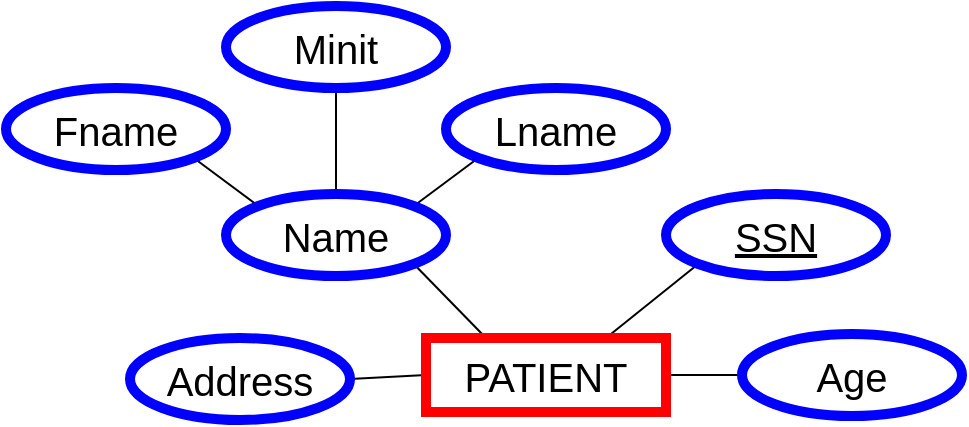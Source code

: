 <mxfile version="26.0.8" pages="9">
  <diagram name="Patient ER Model" id="GaRT7yHD2InhLc5ov3ME">
    <mxGraphModel dx="2066" dy="1147" grid="0" gridSize="10" guides="1" tooltips="1" connect="1" arrows="1" fold="1" page="0" pageScale="1" pageWidth="850" pageHeight="1100" math="0" shadow="0">
      <root>
        <mxCell id="0" />
        <mxCell id="1" parent="0" />
        <mxCell id="ku_li8XaRolx52DzUGt0-11" value="" style="endArrow=none;html=1;rounded=0;entryX=0;entryY=0;entryDx=0;entryDy=0;exitX=1;exitY=1;exitDx=0;exitDy=0;" parent="1" source="ku_li8XaRolx52DzUGt0-8" target="ku_li8XaRolx52DzUGt0-3" edge="1">
          <mxGeometry width="50" height="50" relative="1" as="geometry">
            <mxPoint x="-251" y="140" as="sourcePoint" />
            <mxPoint x="-201" y="90" as="targetPoint" />
          </mxGeometry>
        </mxCell>
        <mxCell id="ku_li8XaRolx52DzUGt0-13" value="" style="endArrow=none;html=1;rounded=0;entryX=0.5;entryY=0;entryDx=0;entryDy=0;exitX=0.5;exitY=1;exitDx=0;exitDy=0;" parent="1" source="ku_li8XaRolx52DzUGt0-7" target="ku_li8XaRolx52DzUGt0-3" edge="1">
          <mxGeometry width="50" height="50" relative="1" as="geometry">
            <mxPoint x="-196" y="71" as="sourcePoint" />
            <mxPoint x="-164" y="95" as="targetPoint" />
          </mxGeometry>
        </mxCell>
        <mxCell id="ku_li8XaRolx52DzUGt0-14" value="" style="endArrow=none;html=1;rounded=0;entryX=0;entryY=1;entryDx=0;entryDy=0;exitX=1;exitY=0;exitDx=0;exitDy=0;" parent="1" source="ku_li8XaRolx52DzUGt0-3" target="ku_li8XaRolx52DzUGt0-6" edge="1">
          <mxGeometry width="50" height="50" relative="1" as="geometry">
            <mxPoint x="-86" y="81" as="sourcePoint" />
            <mxPoint x="-54" y="105" as="targetPoint" />
          </mxGeometry>
        </mxCell>
        <mxCell id="ku_li8XaRolx52DzUGt0-15" value="" style="endArrow=none;html=1;rounded=0;entryX=0;entryY=0.5;entryDx=0;entryDy=0;exitX=1;exitY=0.5;exitDx=0;exitDy=0;" parent="1" source="ku_li8XaRolx52DzUGt0-5" target="ku_li8XaRolx52DzUGt0-1" edge="1">
          <mxGeometry width="50" height="50" relative="1" as="geometry">
            <mxPoint x="-86" y="95" as="sourcePoint" />
            <mxPoint x="-54" y="71" as="targetPoint" />
          </mxGeometry>
        </mxCell>
        <mxCell id="ku_li8XaRolx52DzUGt0-16" value="" style="endArrow=none;html=1;rounded=0;entryX=0.25;entryY=0;entryDx=0;entryDy=0;exitX=1;exitY=1;exitDx=0;exitDy=0;" parent="1" source="ku_li8XaRolx52DzUGt0-3" target="ku_li8XaRolx52DzUGt0-1" edge="1">
          <mxGeometry width="50" height="50" relative="1" as="geometry">
            <mxPoint x="-118" y="182" as="sourcePoint" />
            <mxPoint x="-80" y="180" as="targetPoint" />
          </mxGeometry>
        </mxCell>
        <mxCell id="ku_li8XaRolx52DzUGt0-17" value="" style="endArrow=none;html=1;rounded=0;entryX=0.75;entryY=0;entryDx=0;entryDy=0;exitX=0;exitY=1;exitDx=0;exitDy=0;" parent="1" source="ku_li8XaRolx52DzUGt0-2" target="ku_li8XaRolx52DzUGt0-1" edge="1">
          <mxGeometry width="50" height="50" relative="1" as="geometry">
            <mxPoint x="-86" y="124" as="sourcePoint" />
            <mxPoint x="-50" y="161" as="targetPoint" />
          </mxGeometry>
        </mxCell>
        <mxCell id="ku_li8XaRolx52DzUGt0-18" value="" style="endArrow=none;html=1;rounded=0;entryX=1;entryY=0.5;entryDx=0;entryDy=0;exitX=0;exitY=0.5;exitDx=0;exitDy=0;" parent="1" source="ku_li8XaRolx52DzUGt0-4" target="ku_li8XaRolx52DzUGt0-1" edge="1">
          <mxGeometry width="50" height="50" relative="1" as="geometry">
            <mxPoint x="56" y="124" as="sourcePoint" />
            <mxPoint x="10" y="161" as="targetPoint" />
          </mxGeometry>
        </mxCell>
        <mxCell id="ku_li8XaRolx52DzUGt0-1" value="PATIENT" style="rounded=0;whiteSpace=wrap;html=1;strokeColor=#FF0000;strokeWidth=5;shadow=0;fontSize=20" parent="1" vertex="1">
          <mxGeometry x="-90" y="151" width="120" height="37" as="geometry" />
        </mxCell>
        <mxCell id="ku_li8XaRolx52DzUGt0-2" value="&lt;u&gt;SSN&lt;/u&gt;" style="ellipse;whiteSpace=wrap;html=1;strokeColor=#0000FF;strokeWidth=5;fontSize=20" parent="1" vertex="1">
          <mxGeometry x="30" y="79" width="110" height="41" as="geometry" />
        </mxCell>
        <mxCell id="ku_li8XaRolx52DzUGt0-3" value="Name" style="ellipse;whiteSpace=wrap;html=1;strokeColor=#0000FF;strokeWidth=5;fontSize=20" parent="1" vertex="1">
          <mxGeometry x="-190" y="79" width="110" height="41" as="geometry" />
        </mxCell>
        <mxCell id="ku_li8XaRolx52DzUGt0-4" value="Age" style="ellipse;whiteSpace=wrap;html=1;strokeColor=#0000FF;strokeWidth=5;fontSize=20" parent="1" vertex="1">
          <mxGeometry x="68" y="149" width="110" height="41" as="geometry" />
        </mxCell>
        <mxCell id="ku_li8XaRolx52DzUGt0-5" value="Address" style="ellipse;whiteSpace=wrap;html=1;strokeColor=#0000FF;strokeWidth=5;fontSize=20" parent="1" vertex="1">
          <mxGeometry x="-238" y="151" width="110" height="41" as="geometry" />
        </mxCell>
        <mxCell id="ku_li8XaRolx52DzUGt0-6" value="Lname" style="ellipse;whiteSpace=wrap;html=1;strokeColor=#0000FF;strokeWidth=5;fontSize=20" parent="1" vertex="1">
          <mxGeometry x="-80" y="26" width="110" height="41" as="geometry" />
        </mxCell>
        <mxCell id="ku_li8XaRolx52DzUGt0-7" value="Minit" style="ellipse;whiteSpace=wrap;html=1;strokeColor=#0000FF;strokeWidth=5;fontSize=20" parent="1" vertex="1">
          <mxGeometry x="-190" y="-15" width="110" height="41" as="geometry" />
        </mxCell>
        <mxCell id="ku_li8XaRolx52DzUGt0-8" value="Fname" style="ellipse;whiteSpace=wrap;html=1;strokeColor=#0000FF;strokeWidth=5;fontSize=20" parent="1" vertex="1">
          <mxGeometry x="-300" y="26" width="110" height="41" as="geometry" />
        </mxCell>
      </root>
    </mxGraphModel>
  </diagram>
  <diagram id="Y5JDtpwPqsiEIeIYYd1o" name="Doctor ER Model">
    <mxGraphModel dx="2066" dy="1147" grid="0" gridSize="10" guides="1" tooltips="1" connect="1" arrows="1" fold="1" page="0" pageScale="1" pageWidth="850" pageHeight="1100" math="0" shadow="0">
      <root>
        <mxCell id="0" />
        <mxCell id="1" parent="0" />
        <mxCell id="_ArAhLPcBJFyJJ0UEvwg-1" value="" style="endArrow=none;html=1;rounded=0;entryX=0;entryY=0;entryDx=0;entryDy=0;exitX=1;exitY=1;exitDx=0;exitDy=0;" parent="1" source="_ArAhLPcBJFyJJ0UEvwg-15" target="_ArAhLPcBJFyJJ0UEvwg-10" edge="1">
          <mxGeometry width="50" height="50" relative="1" as="geometry">
            <mxPoint x="-251" y="140" as="sourcePoint" />
            <mxPoint x="-201" y="90" as="targetPoint" />
          </mxGeometry>
        </mxCell>
        <mxCell id="_ArAhLPcBJFyJJ0UEvwg-2" value="" style="endArrow=none;html=1;rounded=0;entryX=0.5;entryY=0;entryDx=0;entryDy=0;exitX=0.5;exitY=1;exitDx=0;exitDy=0;" parent="1" source="_ArAhLPcBJFyJJ0UEvwg-14" target="_ArAhLPcBJFyJJ0UEvwg-10" edge="1">
          <mxGeometry width="50" height="50" relative="1" as="geometry">
            <mxPoint x="-196" y="71" as="sourcePoint" />
            <mxPoint x="-164" y="95" as="targetPoint" />
          </mxGeometry>
        </mxCell>
        <mxCell id="_ArAhLPcBJFyJJ0UEvwg-3" value="" style="endArrow=none;html=1;rounded=0;entryX=0;entryY=1;entryDx=0;entryDy=0;exitX=1;exitY=0;exitDx=0;exitDy=0;" parent="1" source="_ArAhLPcBJFyJJ0UEvwg-10" target="_ArAhLPcBJFyJJ0UEvwg-13" edge="1">
          <mxGeometry width="50" height="50" relative="1" as="geometry">
            <mxPoint x="-86" y="81" as="sourcePoint" />
            <mxPoint x="-54" y="105" as="targetPoint" />
          </mxGeometry>
        </mxCell>
        <mxCell id="_ArAhLPcBJFyJJ0UEvwg-4" value="" style="endArrow=none;html=1;rounded=0;entryX=0;entryY=0.5;entryDx=0;entryDy=0;exitX=1;exitY=0.5;exitDx=0;exitDy=0;" parent="1" source="_ArAhLPcBJFyJJ0UEvwg-12" target="_ArAhLPcBJFyJJ0UEvwg-8" edge="1">
          <mxGeometry width="50" height="50" relative="1" as="geometry">
            <mxPoint x="-86" y="95" as="sourcePoint" />
            <mxPoint x="-54" y="71" as="targetPoint" />
          </mxGeometry>
        </mxCell>
        <mxCell id="_ArAhLPcBJFyJJ0UEvwg-5" value="" style="endArrow=none;html=1;rounded=0;entryX=0.25;entryY=0;entryDx=0;entryDy=0;exitX=1;exitY=1;exitDx=0;exitDy=0;" parent="1" source="_ArAhLPcBJFyJJ0UEvwg-10" target="_ArAhLPcBJFyJJ0UEvwg-8" edge="1">
          <mxGeometry width="50" height="50" relative="1" as="geometry">
            <mxPoint x="-118" y="182" as="sourcePoint" />
            <mxPoint x="-80" y="180" as="targetPoint" />
          </mxGeometry>
        </mxCell>
        <mxCell id="_ArAhLPcBJFyJJ0UEvwg-6" value="" style="endArrow=none;html=1;rounded=0;entryX=0.75;entryY=0;entryDx=0;entryDy=0;exitX=0;exitY=1;exitDx=0;exitDy=0;" parent="1" source="_ArAhLPcBJFyJJ0UEvwg-9" target="_ArAhLPcBJFyJJ0UEvwg-8" edge="1">
          <mxGeometry width="50" height="50" relative="1" as="geometry">
            <mxPoint x="-86" y="124" as="sourcePoint" />
            <mxPoint x="-50" y="161" as="targetPoint" />
          </mxGeometry>
        </mxCell>
        <mxCell id="_ArAhLPcBJFyJJ0UEvwg-7" value="" style="endArrow=none;html=1;rounded=0;entryX=1;entryY=0.5;entryDx=0;entryDy=0;exitX=0;exitY=0.5;exitDx=0;exitDy=0;" parent="1" source="_ArAhLPcBJFyJJ0UEvwg-11" target="_ArAhLPcBJFyJJ0UEvwg-8" edge="1">
          <mxGeometry width="50" height="50" relative="1" as="geometry">
            <mxPoint x="56" y="124" as="sourcePoint" />
            <mxPoint x="10" y="161" as="targetPoint" />
          </mxGeometry>
        </mxCell>
        <mxCell id="_ArAhLPcBJFyJJ0UEvwg-8" value="DOCTOR" style="rounded=0;whiteSpace=wrap;html=1;strokeColor=#FF0000;strokeWidth=5;shadow=0;fontSize=20" parent="1" vertex="1">
          <mxGeometry x="-90" y="151" width="120" height="37" as="geometry" />
        </mxCell>
        <mxCell id="_ArAhLPcBJFyJJ0UEvwg-9" value="&lt;u&gt;SSN&lt;/u&gt;" style="ellipse;whiteSpace=wrap;html=1;strokeColor=#0000FF;strokeWidth=5;fontSize=20" parent="1" vertex="1">
          <mxGeometry x="30" y="79" width="110" height="41" as="geometry" />
        </mxCell>
        <mxCell id="_ArAhLPcBJFyJJ0UEvwg-10" value="Name" style="ellipse;whiteSpace=wrap;html=1;strokeColor=#0000FF;strokeWidth=5;fontSize=20" parent="1" vertex="1">
          <mxGeometry x="-190" y="79" width="110" height="41" as="geometry" />
        </mxCell>
        <mxCell id="_ArAhLPcBJFyJJ0UEvwg-11" value="Specialty" style="ellipse;whiteSpace=wrap;html=1;strokeColor=#0000FF;strokeWidth=5;fontSize=20" parent="1" vertex="1">
          <mxGeometry x="68" y="149" width="110" height="41" as="geometry" />
        </mxCell>
        <mxCell id="_ArAhLPcBJFyJJ0UEvwg-12" value="YrsExperience" style="ellipse;whiteSpace=wrap;html=1;strokeColor=#0000FF;strokeWidth=5;fontSize=20" parent="1" vertex="1">
          <mxGeometry x="-286" y="151" width="158" height="41" as="geometry" />
        </mxCell>
        <mxCell id="_ArAhLPcBJFyJJ0UEvwg-13" value="Lname" style="ellipse;whiteSpace=wrap;html=1;strokeColor=#0000FF;strokeWidth=5;fontSize=20" parent="1" vertex="1">
          <mxGeometry x="-80" y="26" width="110" height="41" as="geometry" />
        </mxCell>
        <mxCell id="_ArAhLPcBJFyJJ0UEvwg-14" value="Minit" style="ellipse;whiteSpace=wrap;html=1;strokeColor=#0000FF;strokeWidth=5;fontSize=20" parent="1" vertex="1">
          <mxGeometry x="-190" y="-15" width="110" height="41" as="geometry" />
        </mxCell>
        <mxCell id="_ArAhLPcBJFyJJ0UEvwg-15" value="Fname" style="ellipse;whiteSpace=wrap;html=1;strokeColor=#0000FF;strokeWidth=5;fontSize=20" parent="1" vertex="1">
          <mxGeometry x="-300" y="26" width="110" height="41" as="geometry" />
        </mxCell>
      </root>
    </mxGraphModel>
  </diagram>
  <diagram id="tFVcGM7qBd2msJeawv6Y" name="Pharmacy ER Model">
    <mxGraphModel dx="1426" dy="747" grid="1" gridSize="10" guides="1" tooltips="1" connect="1" arrows="1" fold="1" page="1" pageScale="1" pageWidth="850" pageHeight="1100" math="0" shadow="0">
      <root>
        <mxCell id="0" />
        <mxCell id="1" parent="0" />
        <mxCell id="OzTdg4Km_PaCVCI8IC46-4" value="" style="endArrow=none;html=1;rounded=0;entryX=0;entryY=0;entryDx=0;entryDy=0;exitX=1;exitY=1;exitDx=0;exitDy=0;" parent="1" source="OzTdg4Km_PaCVCI8IC46-12" target="OzTdg4Km_PaCVCI8IC46-8" edge="1">
          <mxGeometry width="50" height="50" relative="1" as="geometry">
            <mxPoint x="314" y="375" as="sourcePoint" />
            <mxPoint x="346" y="351" as="targetPoint" />
          </mxGeometry>
        </mxCell>
        <mxCell id="OzTdg4Km_PaCVCI8IC46-5" value="" style="endArrow=none;html=1;rounded=0;entryX=0.5;entryY=0;entryDx=0;entryDy=0;exitX=0.5;exitY=1;exitDx=0;exitDy=0;" parent="1" source="OzTdg4Km_PaCVCI8IC46-10" target="OzTdg4Km_PaCVCI8IC46-8" edge="1">
          <mxGeometry width="50" height="50" relative="1" as="geometry">
            <mxPoint x="282" y="462" as="sourcePoint" />
            <mxPoint x="320" y="460" as="targetPoint" />
          </mxGeometry>
        </mxCell>
        <mxCell id="OzTdg4Km_PaCVCI8IC46-7" value="" style="endArrow=none;html=1;rounded=0;entryX=1;entryY=0;entryDx=0;entryDy=0;exitX=0;exitY=1;exitDx=0;exitDy=0;" parent="1" source="OzTdg4Km_PaCVCI8IC46-11" target="OzTdg4Km_PaCVCI8IC46-8" edge="1">
          <mxGeometry width="50" height="50" relative="1" as="geometry">
            <mxPoint x="456" y="404" as="sourcePoint" />
            <mxPoint x="410" y="441" as="targetPoint" />
          </mxGeometry>
        </mxCell>
        <mxCell id="OzTdg4Km_PaCVCI8IC46-8" value="PHARMACY" style="rounded=0;whiteSpace=wrap;html=1;strokeColor=#FF0000;strokeWidth=5;shadow=0;fontSize=20" parent="1" vertex="1">
          <mxGeometry x="310" y="431" width="120" height="37" as="geometry" />
        </mxCell>
        <mxCell id="OzTdg4Km_PaCVCI8IC46-10" value="Name" style="ellipse;whiteSpace=wrap;html=1;strokeColor=#0000FF;strokeWidth=5;fontSize=20" parent="1" vertex="1">
          <mxGeometry x="315" y="350" width="110" height="41" as="geometry" />
        </mxCell>
        <mxCell id="OzTdg4Km_PaCVCI8IC46-11" value="PhoneNum" style="ellipse;whiteSpace=wrap;html=1;strokeColor=#0000FF;strokeWidth=5;fontSize=20" parent="1" vertex="1">
          <mxGeometry x="450" y="350" width="120" height="41" as="geometry" />
        </mxCell>
        <mxCell id="OzTdg4Km_PaCVCI8IC46-12" value="&lt;u&gt;Address&lt;/u&gt;" style="ellipse;whiteSpace=wrap;html=1;strokeColor=#0000FF;strokeWidth=5;fontSize=20" parent="1" vertex="1">
          <mxGeometry x="180" y="350" width="110" height="41" as="geometry" />
        </mxCell>
      </root>
    </mxGraphModel>
  </diagram>
  <diagram id="LaqFRM5St9zyfDmB8JcZ" name="Drug ER Model">
    <mxGraphModel dx="1426" dy="747" grid="1" gridSize="10" guides="1" tooltips="1" connect="1" arrows="1" fold="1" page="1" pageScale="1" pageWidth="850" pageHeight="1100" math="0" shadow="0">
      <root>
        <mxCell id="0" />
        <mxCell id="1" parent="0" />
        <mxCell id="iIO4CcfeRFO7P4AWn61H-5" value="" style="endArrow=none;html=1;rounded=0;entryX=0.25;entryY=0;entryDx=0;entryDy=0;exitX=1;exitY=1;exitDx=0;exitDy=0;" edge="1" parent="1" source="iIO4CcfeRFO7P4AWn61H-10" target="iIO4CcfeRFO7P4AWn61H-8">
          <mxGeometry width="50" height="50" relative="1" as="geometry">
            <mxPoint x="352" y="563" as="sourcePoint" />
            <mxPoint x="390" y="561" as="targetPoint" />
          </mxGeometry>
        </mxCell>
        <mxCell id="iIO4CcfeRFO7P4AWn61H-6" value="" style="endArrow=none;html=1;rounded=0;entryX=0.75;entryY=0;entryDx=0;entryDy=0;exitX=0;exitY=1;exitDx=0;exitDy=0;" edge="1" parent="1" source="iIO4CcfeRFO7P4AWn61H-9" target="iIO4CcfeRFO7P4AWn61H-8">
          <mxGeometry width="50" height="50" relative="1" as="geometry">
            <mxPoint x="384" y="505" as="sourcePoint" />
            <mxPoint x="420" y="542" as="targetPoint" />
          </mxGeometry>
        </mxCell>
        <mxCell id="iIO4CcfeRFO7P4AWn61H-8" value="DRUG" style="rounded=0;whiteSpace=wrap;html=1;strokeColor=#FF0000;strokeWidth=5;shadow=0;fontSize=20" vertex="1" parent="1">
          <mxGeometry x="380" y="532" width="120" height="37" as="geometry" />
        </mxCell>
        <mxCell id="iIO4CcfeRFO7P4AWn61H-9" value="Formula" style="ellipse;whiteSpace=wrap;html=1;strokeColor=#0000FF;strokeWidth=5;fontSize=20" vertex="1" parent="1">
          <mxGeometry x="500" y="460" width="110" height="41" as="geometry" />
        </mxCell>
        <mxCell id="iIO4CcfeRFO7P4AWn61H-10" value="&lt;u&gt;TradeName&lt;/u&gt;" style="ellipse;whiteSpace=wrap;html=1;strokeColor=#0000FF;strokeWidth=5;fontSize=20" vertex="1" parent="1">
          <mxGeometry x="270" y="460" width="120" height="41" as="geometry" />
        </mxCell>
      </root>
    </mxGraphModel>
  </diagram>
  <diagram id="FJSslsdgjY3eocJ4cvBO" name="Pharm_Company ER Model">
    <mxGraphModel dx="1426" dy="747" grid="1" gridSize="10" guides="1" tooltips="1" connect="1" arrows="1" fold="1" page="1" pageScale="1" pageWidth="850" pageHeight="1100" math="0" shadow="0">
      <root>
        <mxCell id="0" />
        <mxCell id="1" parent="0" />
        <mxCell id="E57EeAnTir0jbj_7EDZm-1" value="" style="endArrow=none;html=1;rounded=0;entryX=0.25;entryY=0;entryDx=0;entryDy=0;exitX=1;exitY=1;exitDx=0;exitDy=0;" edge="1" parent="1" source="E57EeAnTir0jbj_7EDZm-5" target="E57EeAnTir0jbj_7EDZm-3">
          <mxGeometry width="50" height="50" relative="1" as="geometry">
            <mxPoint x="322" y="599" as="sourcePoint" />
            <mxPoint x="360" y="597" as="targetPoint" />
          </mxGeometry>
        </mxCell>
        <mxCell id="E57EeAnTir0jbj_7EDZm-2" value="" style="endArrow=none;html=1;rounded=0;entryX=0.75;entryY=0;entryDx=0;entryDy=0;exitX=0;exitY=1;exitDx=0;exitDy=0;" edge="1" parent="1" source="E57EeAnTir0jbj_7EDZm-4" target="E57EeAnTir0jbj_7EDZm-3">
          <mxGeometry width="50" height="50" relative="1" as="geometry">
            <mxPoint x="354" y="541" as="sourcePoint" />
            <mxPoint x="390" y="578" as="targetPoint" />
          </mxGeometry>
        </mxCell>
        <mxCell id="E57EeAnTir0jbj_7EDZm-3" value="PHARM_COMPANY" style="rounded=0;whiteSpace=wrap;html=1;strokeColor=#FF0000;strokeWidth=5;shadow=0;fontSize=20" vertex="1" parent="1">
          <mxGeometry x="324" y="568" width="190" height="37" as="geometry" />
        </mxCell>
        <mxCell id="E57EeAnTir0jbj_7EDZm-4" value="&lt;u&gt;Name&lt;/u&gt;" style="ellipse;whiteSpace=wrap;html=1;strokeColor=#0000FF;strokeWidth=5;fontSize=20" vertex="1" parent="1">
          <mxGeometry x="470" y="496" width="110" height="41" as="geometry" />
        </mxCell>
        <mxCell id="E57EeAnTir0jbj_7EDZm-5" value="PhoneNum" style="ellipse;whiteSpace=wrap;html=1;strokeColor=#0000FF;strokeWidth=5;fontSize=20" vertex="1" parent="1">
          <mxGeometry x="240" y="496" width="120" height="41" as="geometry" />
        </mxCell>
      </root>
    </mxGraphModel>
  </diagram>
  <diagram id="HQCrpw1pRxt-ngbdVQ6n" name="Patient Doctor Relationship">
    <mxGraphModel dx="2276" dy="1847" grid="1" gridSize="10" guides="1" tooltips="1" connect="1" arrows="1" fold="1" page="1" pageScale="1" pageWidth="850" pageHeight="1100" math="0" shadow="0">
      <root>
        <mxCell id="0" />
        <mxCell id="1" parent="0" />
        <mxCell id="TQYYoZ678dQfiH2W4duZ-16" value="" style="endArrow=none;html=1;rounded=0;exitX=1;exitY=0.5;exitDx=0;exitDy=0;entryX=0;entryY=0.5;entryDx=0;entryDy=0;shape=link;" edge="1" parent="1" target="TQYYoZ678dQfiH2W4duZ-8">
          <mxGeometry width="50" height="50" relative="1" as="geometry">
            <mxPoint x="400" y="169.5" as="sourcePoint" />
            <mxPoint x="170" y="180" as="targetPoint" />
          </mxGeometry>
        </mxCell>
        <mxCell id="TQYYoZ678dQfiH2W4duZ-19" value="N" style="edgeLabel;html=1;align=center;verticalAlign=middle;resizable=0;points=[];fontSize=20;" vertex="1" connectable="0" parent="TQYYoZ678dQfiH2W4duZ-16">
          <mxGeometry x="-0.175" relative="1" as="geometry">
            <mxPoint x="-8" y="-18" as="offset" />
          </mxGeometry>
        </mxCell>
        <mxCell id="yfL6JUZIZkKFRTcqv0q2-1" value="" style="endArrow=none;html=1;rounded=0;exitX=1;exitY=0.5;exitDx=0;exitDy=0;entryX=0;entryY=0.5;entryDx=0;entryDy=0;shape=link;" edge="1" parent="1" source="QLpQPgBViG24llPX7Iwd-8" target="QLpQPgBViG24llPX7Iwd-16">
          <mxGeometry width="50" height="50" relative="1" as="geometry">
            <mxPoint x="50" y="180" as="sourcePoint" />
            <mxPoint x="100" y="130" as="targetPoint" />
          </mxGeometry>
        </mxCell>
        <mxCell id="TQYYoZ678dQfiH2W4duZ-17" value="1" style="edgeLabel;html=1;align=center;verticalAlign=middle;resizable=0;points=[];fontSize=20;" vertex="1" connectable="0" parent="yfL6JUZIZkKFRTcqv0q2-1">
          <mxGeometry x="-0.2" relative="1" as="geometry">
            <mxPoint x="28" y="-18" as="offset" />
          </mxGeometry>
        </mxCell>
        <mxCell id="QLpQPgBViG24llPX7Iwd-1" value="" style="endArrow=none;html=1;rounded=0;entryX=0;entryY=0;entryDx=0;entryDy=0;exitX=1;exitY=1;exitDx=0;exitDy=0;" edge="1" parent="1" source="QLpQPgBViG24llPX7Iwd-15" target="QLpQPgBViG24llPX7Iwd-10">
          <mxGeometry width="50" height="50" relative="1" as="geometry">
            <mxPoint x="-181" y="125" as="sourcePoint" />
            <mxPoint x="-131" y="75" as="targetPoint" />
          </mxGeometry>
        </mxCell>
        <mxCell id="QLpQPgBViG24llPX7Iwd-2" value="" style="endArrow=none;html=1;rounded=0;entryX=0.5;entryY=0;entryDx=0;entryDy=0;exitX=0.5;exitY=1;exitDx=0;exitDy=0;" edge="1" parent="1" source="QLpQPgBViG24llPX7Iwd-14" target="QLpQPgBViG24llPX7Iwd-10">
          <mxGeometry width="50" height="50" relative="1" as="geometry">
            <mxPoint x="-126" y="56" as="sourcePoint" />
            <mxPoint x="-94" y="80" as="targetPoint" />
          </mxGeometry>
        </mxCell>
        <mxCell id="QLpQPgBViG24llPX7Iwd-3" value="" style="endArrow=none;html=1;rounded=0;entryX=0;entryY=1;entryDx=0;entryDy=0;exitX=1;exitY=0;exitDx=0;exitDy=0;" edge="1" parent="1" source="QLpQPgBViG24llPX7Iwd-10" target="QLpQPgBViG24llPX7Iwd-13">
          <mxGeometry width="50" height="50" relative="1" as="geometry">
            <mxPoint x="-16" y="66" as="sourcePoint" />
            <mxPoint x="16" y="90" as="targetPoint" />
          </mxGeometry>
        </mxCell>
        <mxCell id="QLpQPgBViG24llPX7Iwd-4" value="" style="endArrow=none;html=1;rounded=0;entryX=0;entryY=0.5;entryDx=0;entryDy=0;exitX=1;exitY=0.5;exitDx=0;exitDy=0;" edge="1" parent="1" source="QLpQPgBViG24llPX7Iwd-12" target="QLpQPgBViG24llPX7Iwd-8">
          <mxGeometry width="50" height="50" relative="1" as="geometry">
            <mxPoint x="-36" y="95" as="sourcePoint" />
            <mxPoint x="-4" y="71" as="targetPoint" />
          </mxGeometry>
        </mxCell>
        <mxCell id="QLpQPgBViG24llPX7Iwd-5" value="" style="endArrow=none;html=1;rounded=0;entryX=0.25;entryY=0;entryDx=0;entryDy=0;exitX=1;exitY=1;exitDx=0;exitDy=0;" edge="1" parent="1" source="QLpQPgBViG24llPX7Iwd-10" target="QLpQPgBViG24llPX7Iwd-8">
          <mxGeometry width="50" height="50" relative="1" as="geometry">
            <mxPoint x="-68" y="182" as="sourcePoint" />
            <mxPoint x="-30" y="180" as="targetPoint" />
          </mxGeometry>
        </mxCell>
        <mxCell id="QLpQPgBViG24llPX7Iwd-6" value="" style="endArrow=none;html=1;rounded=0;entryX=0.25;entryY=1;entryDx=0;entryDy=0;exitX=1;exitY=0;exitDx=0;exitDy=0;" edge="1" parent="1" source="QLpQPgBViG24llPX7Iwd-9" target="QLpQPgBViG24llPX7Iwd-8">
          <mxGeometry width="50" height="50" relative="1" as="geometry">
            <mxPoint x="-36" y="124" as="sourcePoint" />
            <mxPoint y="161" as="targetPoint" />
          </mxGeometry>
        </mxCell>
        <mxCell id="QLpQPgBViG24llPX7Iwd-7" value="" style="endArrow=none;html=1;rounded=0;exitX=0.5;exitY=0;exitDx=0;exitDy=0;entryX=0.75;entryY=1;entryDx=0;entryDy=0;" edge="1" parent="1" source="QLpQPgBViG24llPX7Iwd-11" target="QLpQPgBViG24llPX7Iwd-8">
          <mxGeometry width="50" height="50" relative="1" as="geometry">
            <mxPoint x="106" y="124" as="sourcePoint" />
            <mxPoint x="50" y="200" as="targetPoint" />
          </mxGeometry>
        </mxCell>
        <mxCell id="QLpQPgBViG24llPX7Iwd-8" value="PATIENT" style="rounded=0;whiteSpace=wrap;html=1;strokeColor=#FF0000;strokeWidth=5;shadow=0;fontSize=20" vertex="1" parent="1">
          <mxGeometry x="-40" y="151" width="120" height="37" as="geometry" />
        </mxCell>
        <mxCell id="QLpQPgBViG24llPX7Iwd-9" value="&lt;u&gt;SSN&lt;/u&gt;" style="ellipse;whiteSpace=wrap;html=1;strokeColor=#0000FF;strokeWidth=5;fontSize=20" vertex="1" parent="1">
          <mxGeometry x="-140" y="230" width="110" height="41" as="geometry" />
        </mxCell>
        <mxCell id="QLpQPgBViG24llPX7Iwd-10" value="Name" style="ellipse;whiteSpace=wrap;html=1;strokeColor=#0000FF;strokeWidth=5;fontSize=20" vertex="1" parent="1">
          <mxGeometry x="-120" y="64" width="110" height="41" as="geometry" />
        </mxCell>
        <mxCell id="QLpQPgBViG24llPX7Iwd-11" value="Age" style="ellipse;whiteSpace=wrap;html=1;strokeColor=#0000FF;strokeWidth=5;fontSize=20" vertex="1" parent="1">
          <mxGeometry x="-10" y="230" width="110" height="41" as="geometry" />
        </mxCell>
        <mxCell id="QLpQPgBViG24llPX7Iwd-12" value="Address" style="ellipse;whiteSpace=wrap;html=1;strokeColor=#0000FF;strokeWidth=5;fontSize=20" vertex="1" parent="1">
          <mxGeometry x="-188" y="149" width="110" height="41" as="geometry" />
        </mxCell>
        <mxCell id="QLpQPgBViG24llPX7Iwd-13" value="Lname" style="ellipse;whiteSpace=wrap;html=1;strokeColor=#0000FF;strokeWidth=5;fontSize=20" vertex="1" parent="1">
          <mxGeometry x="-10" y="11" width="110" height="41" as="geometry" />
        </mxCell>
        <mxCell id="QLpQPgBViG24llPX7Iwd-14" value="Minit" style="ellipse;whiteSpace=wrap;html=1;strokeColor=#0000FF;strokeWidth=5;fontSize=20" vertex="1" parent="1">
          <mxGeometry x="-120" y="-30" width="110" height="41" as="geometry" />
        </mxCell>
        <mxCell id="QLpQPgBViG24llPX7Iwd-15" value="Fname" style="ellipse;whiteSpace=wrap;html=1;strokeColor=#0000FF;strokeWidth=5;fontSize=20" vertex="1" parent="1">
          <mxGeometry x="-230" y="11" width="110" height="41" as="geometry" />
        </mxCell>
        <mxCell id="QLpQPgBViG24llPX7Iwd-16" value="PRIMARY_DOCTOR" style="rhombus;whiteSpace=wrap;html=1;strokeColor=light-dark(#EE12CE,#FFFFFF);strokeWidth=5;fontSize=20" vertex="1" parent="1">
          <mxGeometry x="160" y="103.75" width="240" height="131.5" as="geometry" />
        </mxCell>
        <mxCell id="TQYYoZ678dQfiH2W4duZ-1" value="" style="endArrow=none;html=1;rounded=0;entryX=0;entryY=0;entryDx=0;entryDy=0;exitX=1;exitY=1;exitDx=0;exitDy=0;" edge="1" parent="1" source="TQYYoZ678dQfiH2W4duZ-15" target="TQYYoZ678dQfiH2W4duZ-10">
          <mxGeometry width="50" height="50" relative="1" as="geometry">
            <mxPoint x="409" y="135" as="sourcePoint" />
            <mxPoint x="459" y="85" as="targetPoint" />
          </mxGeometry>
        </mxCell>
        <mxCell id="TQYYoZ678dQfiH2W4duZ-2" value="" style="endArrow=none;html=1;rounded=0;entryX=0.5;entryY=0;entryDx=0;entryDy=0;exitX=0.5;exitY=1;exitDx=0;exitDy=0;" edge="1" parent="1" source="TQYYoZ678dQfiH2W4duZ-14" target="TQYYoZ678dQfiH2W4duZ-10">
          <mxGeometry width="50" height="50" relative="1" as="geometry">
            <mxPoint x="464" y="66" as="sourcePoint" />
            <mxPoint x="496" y="90" as="targetPoint" />
          </mxGeometry>
        </mxCell>
        <mxCell id="TQYYoZ678dQfiH2W4duZ-3" value="" style="endArrow=none;html=1;rounded=0;entryX=0;entryY=1;entryDx=0;entryDy=0;exitX=1;exitY=0;exitDx=0;exitDy=0;" edge="1" parent="1" source="TQYYoZ678dQfiH2W4duZ-10" target="TQYYoZ678dQfiH2W4duZ-13">
          <mxGeometry width="50" height="50" relative="1" as="geometry">
            <mxPoint x="574" y="76" as="sourcePoint" />
            <mxPoint x="606" y="100" as="targetPoint" />
          </mxGeometry>
        </mxCell>
        <mxCell id="TQYYoZ678dQfiH2W4duZ-4" value="" style="endArrow=none;html=1;rounded=0;entryX=0.25;entryY=1;entryDx=0;entryDy=0;exitX=1;exitY=0;exitDx=0;exitDy=0;" edge="1" parent="1" source="TQYYoZ678dQfiH2W4duZ-12" target="TQYYoZ678dQfiH2W4duZ-8">
          <mxGeometry width="50" height="50" relative="1" as="geometry">
            <mxPoint x="484" y="91" as="sourcePoint" />
            <mxPoint x="516" y="67" as="targetPoint" />
          </mxGeometry>
        </mxCell>
        <mxCell id="TQYYoZ678dQfiH2W4duZ-5" value="" style="endArrow=none;html=1;rounded=0;entryX=0.5;entryY=0;entryDx=0;entryDy=0;exitX=0.5;exitY=1;exitDx=0;exitDy=0;" edge="1" parent="1" source="TQYYoZ678dQfiH2W4duZ-10" target="TQYYoZ678dQfiH2W4duZ-8">
          <mxGeometry width="50" height="50" relative="1" as="geometry">
            <mxPoint x="452" y="178" as="sourcePoint" />
            <mxPoint x="490" y="176" as="targetPoint" />
          </mxGeometry>
        </mxCell>
        <mxCell id="TQYYoZ678dQfiH2W4duZ-6" value="" style="endArrow=none;html=1;rounded=0;entryX=1;entryY=0.5;entryDx=0;entryDy=0;exitX=0;exitY=0.5;exitDx=0;exitDy=0;" edge="1" parent="1" source="TQYYoZ678dQfiH2W4duZ-9" target="TQYYoZ678dQfiH2W4duZ-8">
          <mxGeometry width="50" height="50" relative="1" as="geometry">
            <mxPoint x="484" y="120" as="sourcePoint" />
            <mxPoint x="520" y="157" as="targetPoint" />
          </mxGeometry>
        </mxCell>
        <mxCell id="TQYYoZ678dQfiH2W4duZ-7" value="" style="endArrow=none;html=1;rounded=0;entryX=0.75;entryY=1;entryDx=0;entryDy=0;exitX=0;exitY=0;exitDx=0;exitDy=0;" edge="1" parent="1" source="TQYYoZ678dQfiH2W4duZ-11" target="TQYYoZ678dQfiH2W4duZ-8">
          <mxGeometry width="50" height="50" relative="1" as="geometry">
            <mxPoint x="626" y="120" as="sourcePoint" />
            <mxPoint x="580" y="157" as="targetPoint" />
          </mxGeometry>
        </mxCell>
        <mxCell id="TQYYoZ678dQfiH2W4duZ-8" value="DOCTOR" style="rounded=0;whiteSpace=wrap;html=1;strokeColor=#FF0000;strokeWidth=5;shadow=0;fontSize=20" vertex="1" parent="1">
          <mxGeometry x="480" y="151" width="120" height="37" as="geometry" />
        </mxCell>
        <mxCell id="TQYYoZ678dQfiH2W4duZ-9" value="&lt;u&gt;SSN&lt;/u&gt;" style="ellipse;whiteSpace=wrap;html=1;strokeColor=#0000FF;strokeWidth=5;fontSize=20" vertex="1" parent="1">
          <mxGeometry x="630" y="149" width="110" height="41" as="geometry" />
        </mxCell>
        <mxCell id="TQYYoZ678dQfiH2W4duZ-10" value="Name" style="ellipse;whiteSpace=wrap;html=1;strokeColor=#0000FF;strokeWidth=5;fontSize=20" vertex="1" parent="1">
          <mxGeometry x="470" y="74" width="110" height="41" as="geometry" />
        </mxCell>
        <mxCell id="TQYYoZ678dQfiH2W4duZ-11" value="Specialty" style="ellipse;whiteSpace=wrap;html=1;strokeColor=#0000FF;strokeWidth=5;fontSize=20" vertex="1" parent="1">
          <mxGeometry x="580" y="230" width="110" height="41" as="geometry" />
        </mxCell>
        <mxCell id="TQYYoZ678dQfiH2W4duZ-12" value="YrsExperience" style="ellipse;whiteSpace=wrap;html=1;strokeColor=#0000FF;strokeWidth=5;fontSize=20" vertex="1" parent="1">
          <mxGeometry x="390" y="230" width="158" height="41" as="geometry" />
        </mxCell>
        <mxCell id="TQYYoZ678dQfiH2W4duZ-13" value="Lname" style="ellipse;whiteSpace=wrap;html=1;strokeColor=#0000FF;strokeWidth=5;fontSize=20" vertex="1" parent="1">
          <mxGeometry x="580" y="21" width="110" height="41" as="geometry" />
        </mxCell>
        <mxCell id="TQYYoZ678dQfiH2W4duZ-14" value="Minit" style="ellipse;whiteSpace=wrap;html=1;strokeColor=#0000FF;strokeWidth=5;fontSize=20" vertex="1" parent="1">
          <mxGeometry x="470" y="-20" width="110" height="41" as="geometry" />
        </mxCell>
        <mxCell id="TQYYoZ678dQfiH2W4duZ-15" value="Fname" style="ellipse;whiteSpace=wrap;html=1;strokeColor=#0000FF;strokeWidth=5;fontSize=20" vertex="1" parent="1">
          <mxGeometry x="360" y="21" width="110" height="41" as="geometry" />
        </mxCell>
      </root>
    </mxGraphModel>
  </diagram>
  <diagram id="9CXUynUHAcJfRIznuB2V" name="Pharmacy Drug Relationship">
    <mxGraphModel dx="2276" dy="747" grid="1" gridSize="10" guides="1" tooltips="1" connect="1" arrows="1" fold="1" page="1" pageScale="1" pageWidth="850" pageHeight="1100" math="0" shadow="0">
      <root>
        <mxCell id="0" />
        <mxCell id="1" parent="0" />
        <mxCell id="opF8d5PxlfySA1WAjvoY-1" value="" style="endArrow=none;html=1;rounded=0;exitX=1;exitY=0.5;exitDx=0;exitDy=0;entryX=0;entryY=0.5;entryDx=0;entryDy=0;" edge="1" parent="1" source="mXORloEy8SjalJCC5QLW-4" target="K_BKSZiybISKc71cixDu-1">
          <mxGeometry width="50" height="50" relative="1" as="geometry">
            <mxPoint x="80" y="170" as="sourcePoint" />
            <mxPoint x="160" y="170" as="targetPoint" />
          </mxGeometry>
        </mxCell>
        <mxCell id="opF8d5PxlfySA1WAjvoY-2" value="N" style="edgeLabel;html=1;align=center;verticalAlign=middle;resizable=0;points=[];fontSize=20;" vertex="1" connectable="0" parent="opF8d5PxlfySA1WAjvoY-1">
          <mxGeometry x="-0.2" relative="1" as="geometry">
            <mxPoint x="28" y="-18" as="offset" />
          </mxGeometry>
        </mxCell>
        <mxCell id="opF8d5PxlfySA1WAjvoY-3" value="" style="endArrow=none;html=1;rounded=0;exitX=0;exitY=0.5;exitDx=0;exitDy=0;" edge="1" parent="1" source="K9mMDOWby0U6XcUwEBsY-3" target="K_BKSZiybISKc71cixDu-1">
          <mxGeometry width="50" height="50" relative="1" as="geometry">
            <mxPoint x="90" y="180" as="sourcePoint" />
            <mxPoint x="170" y="180" as="targetPoint" />
          </mxGeometry>
        </mxCell>
        <mxCell id="opF8d5PxlfySA1WAjvoY-4" value="M" style="edgeLabel;html=1;align=center;verticalAlign=middle;resizable=0;points=[];fontSize=20;" vertex="1" connectable="0" parent="opF8d5PxlfySA1WAjvoY-3">
          <mxGeometry x="-0.2" relative="1" as="geometry">
            <mxPoint x="-28" y="-18" as="offset" />
          </mxGeometry>
        </mxCell>
        <mxCell id="K_BKSZiybISKc71cixDu-1" value="SELLS" style="rhombus;whiteSpace=wrap;html=1;strokeColor=light-dark(#EE12CE,#FFFFFF);strokeWidth=5;fontSize=20" vertex="1" parent="1">
          <mxGeometry x="280" y="274.75" width="240" height="131.5" as="geometry" />
        </mxCell>
        <mxCell id="K9mMDOWby0U6XcUwEBsY-1" value="" style="endArrow=none;html=1;rounded=0;entryX=0.75;entryY=1;entryDx=0;entryDy=0;exitX=0;exitY=0;exitDx=0;exitDy=0;" edge="1" parent="1" source="K9mMDOWby0U6XcUwEBsY-5" target="K9mMDOWby0U6XcUwEBsY-3">
          <mxGeometry width="50" height="50" relative="1" as="geometry">
            <mxPoint x="572" y="353" as="sourcePoint" />
            <mxPoint x="610" y="351" as="targetPoint" />
          </mxGeometry>
        </mxCell>
        <mxCell id="K9mMDOWby0U6XcUwEBsY-2" value="" style="endArrow=none;html=1;rounded=0;entryX=0.75;entryY=0;entryDx=0;entryDy=0;exitX=0;exitY=1;exitDx=0;exitDy=0;" edge="1" parent="1" source="K9mMDOWby0U6XcUwEBsY-4" target="K9mMDOWby0U6XcUwEBsY-3">
          <mxGeometry width="50" height="50" relative="1" as="geometry">
            <mxPoint x="604" y="295" as="sourcePoint" />
            <mxPoint x="640" y="332" as="targetPoint" />
          </mxGeometry>
        </mxCell>
        <mxCell id="K9mMDOWby0U6XcUwEBsY-3" value="DRUG" style="rounded=0;whiteSpace=wrap;html=1;strokeColor=#FF0000;strokeWidth=5;shadow=0;fontSize=20" vertex="1" parent="1">
          <mxGeometry x="600" y="322" width="120" height="37" as="geometry" />
        </mxCell>
        <mxCell id="K9mMDOWby0U6XcUwEBsY-4" value="Formula" style="ellipse;whiteSpace=wrap;html=1;strokeColor=#0000FF;strokeWidth=5;fontSize=20" vertex="1" parent="1">
          <mxGeometry x="720" y="250" width="110" height="41" as="geometry" />
        </mxCell>
        <mxCell id="K9mMDOWby0U6XcUwEBsY-5" value="&lt;u&gt;TradeName&lt;/u&gt;" style="ellipse;whiteSpace=wrap;html=1;strokeColor=#0000FF;strokeWidth=5;fontSize=20" vertex="1" parent="1">
          <mxGeometry x="710" y="390" width="120" height="41" as="geometry" />
        </mxCell>
        <mxCell id="mXORloEy8SjalJCC5QLW-1" value="" style="endArrow=none;html=1;rounded=0;entryX=0;entryY=0.5;entryDx=0;entryDy=0;exitX=1;exitY=0.5;exitDx=0;exitDy=0;" edge="1" parent="1" source="mXORloEy8SjalJCC5QLW-7" target="mXORloEy8SjalJCC5QLW-4">
          <mxGeometry width="50" height="50" relative="1" as="geometry">
            <mxPoint x="84" y="266" as="sourcePoint" />
            <mxPoint x="116" y="242" as="targetPoint" />
          </mxGeometry>
        </mxCell>
        <mxCell id="mXORloEy8SjalJCC5QLW-2" value="" style="endArrow=none;html=1;rounded=0;entryX=0.5;entryY=0;entryDx=0;entryDy=0;exitX=0.5;exitY=1;exitDx=0;exitDy=0;" edge="1" parent="1" source="mXORloEy8SjalJCC5QLW-5" target="mXORloEy8SjalJCC5QLW-4">
          <mxGeometry width="50" height="50" relative="1" as="geometry">
            <mxPoint x="52" y="353" as="sourcePoint" />
            <mxPoint x="90" y="351" as="targetPoint" />
          </mxGeometry>
        </mxCell>
        <mxCell id="mXORloEy8SjalJCC5QLW-3" value="" style="endArrow=none;html=1;rounded=0;entryX=0.5;entryY=1;entryDx=0;entryDy=0;exitX=0.5;exitY=0;exitDx=0;exitDy=0;" edge="1" parent="1" source="mXORloEy8SjalJCC5QLW-6" target="mXORloEy8SjalJCC5QLW-4">
          <mxGeometry width="50" height="50" relative="1" as="geometry">
            <mxPoint x="226" y="295" as="sourcePoint" />
            <mxPoint x="180" y="332" as="targetPoint" />
          </mxGeometry>
        </mxCell>
        <mxCell id="mXORloEy8SjalJCC5QLW-4" value="PHARMACY" style="rounded=0;whiteSpace=wrap;html=1;strokeColor=#FF0000;strokeWidth=5;shadow=0;fontSize=20" vertex="1" parent="1">
          <mxGeometry x="80" y="322" width="120" height="37" as="geometry" />
        </mxCell>
        <mxCell id="mXORloEy8SjalJCC5QLW-5" value="Name" style="ellipse;whiteSpace=wrap;html=1;strokeColor=#0000FF;strokeWidth=5;fontSize=20" vertex="1" parent="1">
          <mxGeometry x="85" y="241" width="110" height="41" as="geometry" />
        </mxCell>
        <mxCell id="mXORloEy8SjalJCC5QLW-6" value="PhoneNum" style="ellipse;whiteSpace=wrap;html=1;strokeColor=#0000FF;strokeWidth=5;fontSize=20" vertex="1" parent="1">
          <mxGeometry x="80" y="401.5" width="120" height="41" as="geometry" />
        </mxCell>
        <mxCell id="mXORloEy8SjalJCC5QLW-7" value="&lt;u&gt;Address&lt;/u&gt;" style="ellipse;whiteSpace=wrap;html=1;strokeColor=#0000FF;strokeWidth=5;fontSize=20" vertex="1" parent="1">
          <mxGeometry x="-60" y="320" width="110" height="41" as="geometry" />
        </mxCell>
      </root>
    </mxGraphModel>
  </diagram>
  <diagram id="zCdYcx9VuEZfkUCN0mO6" name="TODO: PERSCRIBES relationship">
    <mxGraphModel dx="1426" dy="747" grid="1" gridSize="10" guides="1" tooltips="1" connect="1" arrows="1" fold="1" page="1" pageScale="1" pageWidth="850" pageHeight="1100" math="0" shadow="0">
      <root>
        <mxCell id="0" />
        <mxCell id="1" parent="0" />
        <mxCell id="Y_Vv5IJXG9n4xMLltXp--1" value="PRESCRIBES" style="rhombus;whiteSpace=wrap;html=1;strokeColor=light-dark(#EE12CE,#FFFFFF);strokeWidth=5;fontSize=20" vertex="1" parent="1">
          <mxGeometry x="320" y="290" width="240" height="131.5" as="geometry" />
        </mxCell>
        <mxCell id="jqqLx3JT4Ai8MUiQ2i0S-1" value="&lt;font style=&quot;font-size: 30px;&quot;&gt;NOTE: Three way relationship described in (8)&lt;/font&gt;" style="text;html=1;align=center;verticalAlign=middle;resizable=0;points=[];autosize=1;strokeColor=none;fillColor=none;" vertex="1" parent="1">
          <mxGeometry x="90" y="118" width="640" height="50" as="geometry" />
        </mxCell>
      </root>
    </mxGraphModel>
  </diagram>
  <diagram id="2jDLoU6hDekZrA0InsC_" name="Page-9">
    <mxGraphModel dx="1426" dy="747" grid="1" gridSize="10" guides="1" tooltips="1" connect="1" arrows="1" fold="1" page="1" pageScale="1" pageWidth="850" pageHeight="1100" math="0" shadow="0">
      <root>
        <mxCell id="0" />
        <mxCell id="1" parent="0" />
      </root>
    </mxGraphModel>
  </diagram>
</mxfile>
